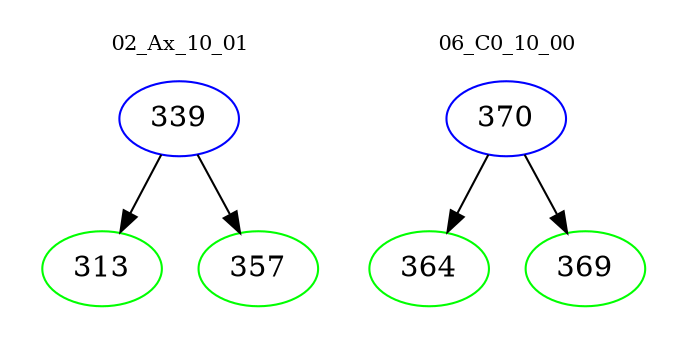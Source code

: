 digraph{
subgraph cluster_0 {
color = white
label = "02_Ax_10_01";
fontsize=10;
T0_339 [label="339", color="blue"]
T0_339 -> T0_313 [color="black"]
T0_313 [label="313", color="green"]
T0_339 -> T0_357 [color="black"]
T0_357 [label="357", color="green"]
}
subgraph cluster_1 {
color = white
label = "06_C0_10_00";
fontsize=10;
T1_370 [label="370", color="blue"]
T1_370 -> T1_364 [color="black"]
T1_364 [label="364", color="green"]
T1_370 -> T1_369 [color="black"]
T1_369 [label="369", color="green"]
}
}
